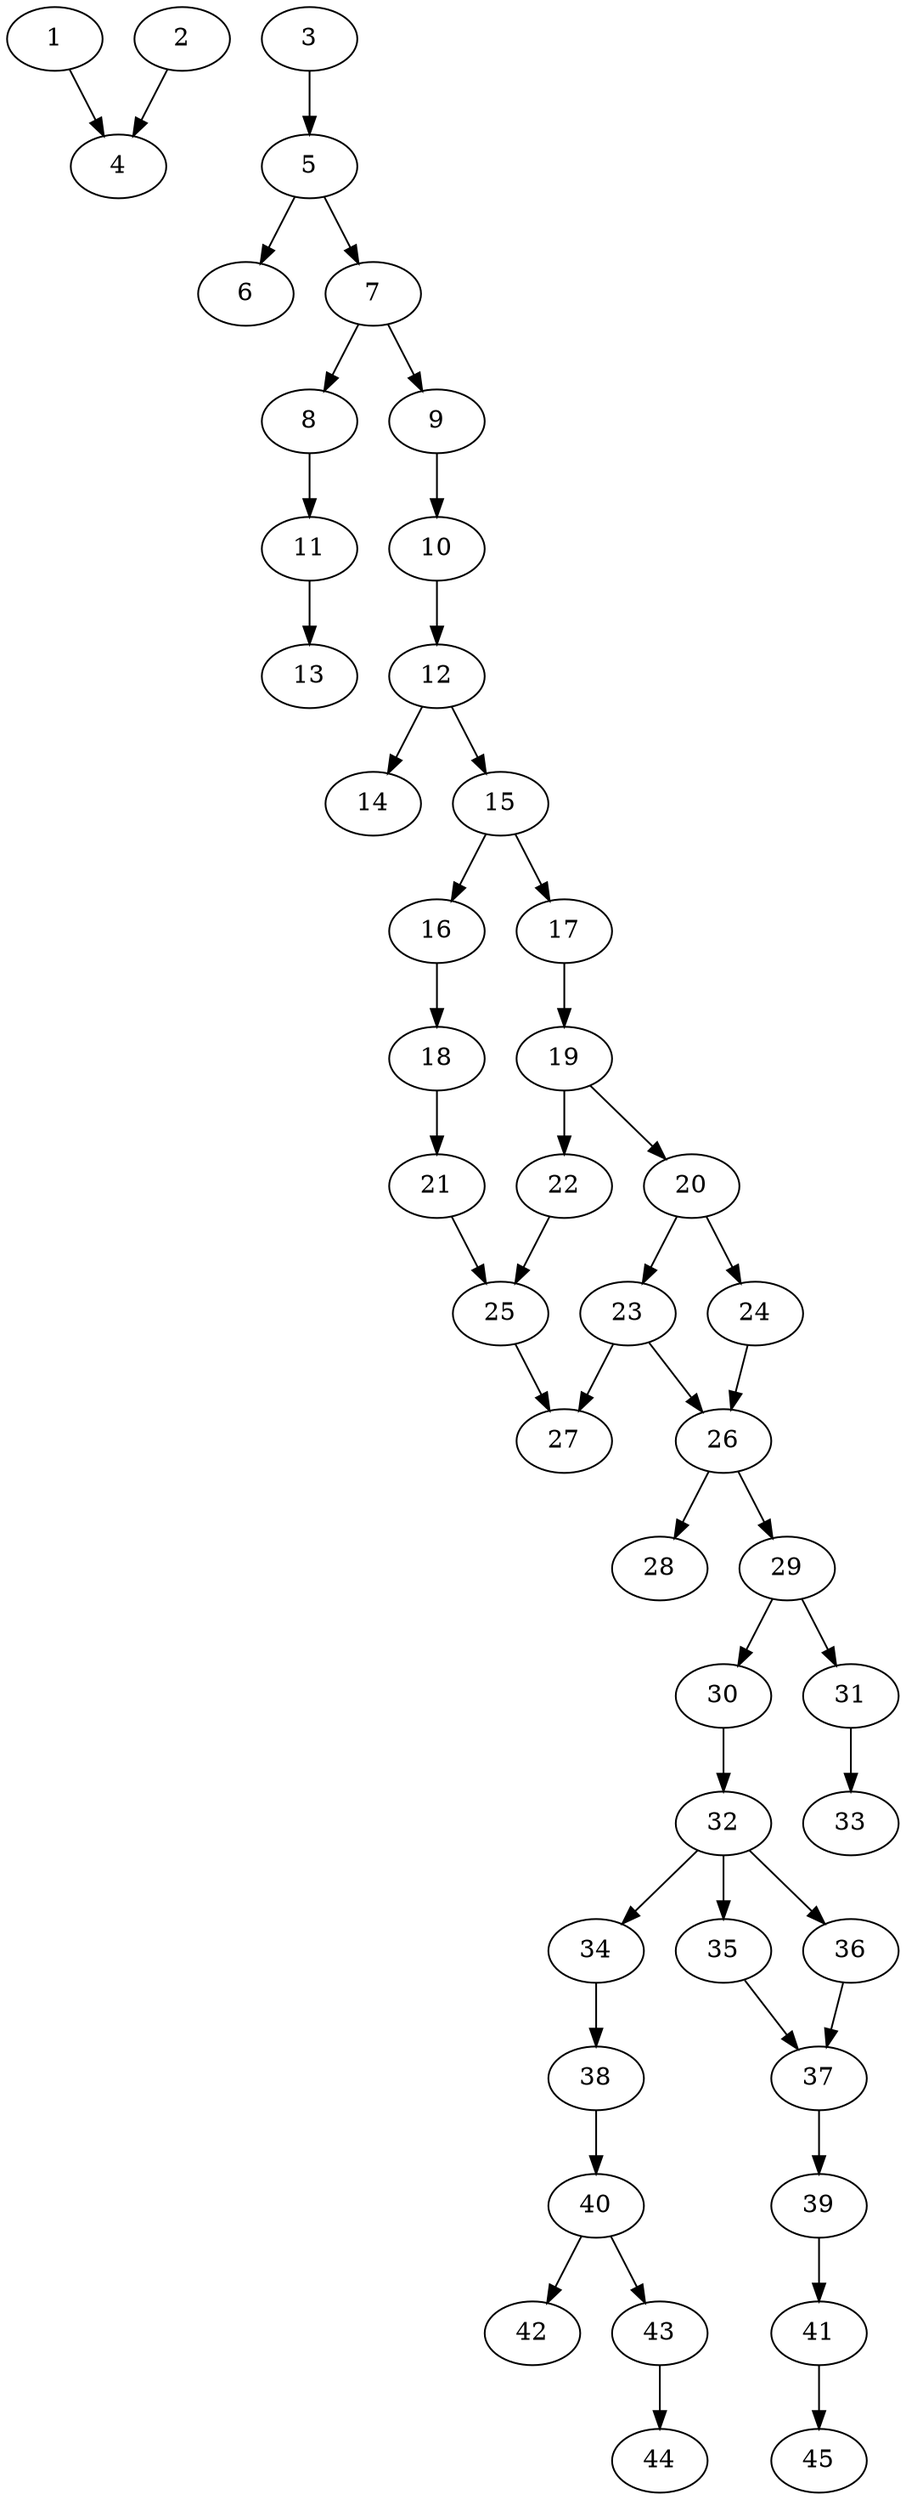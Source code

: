 // DAG automatically generated by daggen at Thu Oct  3 14:07:25 2019
// ./daggen --dot -n 45 --ccr 0.3 --fat 0.3 --regular 0.9 --density 0.5 --mindata 5242880 --maxdata 52428800 
digraph G {
  1 [size="125412693", alpha="0.02", expect_size="37623808"] 
  1 -> 4 [size ="37623808"]
  2 [size="42666667", alpha="0.11", expect_size="12800000"] 
  2 -> 4 [size ="12800000"]
  3 [size="164147200", alpha="0.19", expect_size="49244160"] 
  3 -> 5 [size ="49244160"]
  4 [size="61078187", alpha="0.15", expect_size="18323456"] 
  5 [size="98962773", alpha="0.17", expect_size="29688832"] 
  5 -> 6 [size ="29688832"]
  5 -> 7 [size ="29688832"]
  6 [size="137458347", alpha="0.18", expect_size="41237504"] 
  7 [size="169847467", alpha="0.13", expect_size="50954240"] 
  7 -> 8 [size ="50954240"]
  7 -> 9 [size ="50954240"]
  8 [size="114517333", alpha="0.14", expect_size="34355200"] 
  8 -> 11 [size ="34355200"]
  9 [size="145035947", alpha="0.08", expect_size="43510784"] 
  9 -> 10 [size ="43510784"]
  10 [size="160208213", alpha="0.05", expect_size="48062464"] 
  10 -> 12 [size ="48062464"]
  11 [size="59706027", alpha="0.02", expect_size="17911808"] 
  11 -> 13 [size ="17911808"]
  12 [size="77015040", alpha="0.10", expect_size="23104512"] 
  12 -> 14 [size ="23104512"]
  12 -> 15 [size ="23104512"]
  13 [size="161901227", alpha="0.20", expect_size="48570368"] 
  14 [size="156856320", alpha="0.16", expect_size="47056896"] 
  15 [size="118367573", alpha="0.12", expect_size="35510272"] 
  15 -> 16 [size ="35510272"]
  15 -> 17 [size ="35510272"]
  16 [size="93061120", alpha="0.11", expect_size="27918336"] 
  16 -> 18 [size ="27918336"]
  17 [size="77987840", alpha="0.16", expect_size="23396352"] 
  17 -> 19 [size ="23396352"]
  18 [size="26357760", alpha="0.10", expect_size="7907328"] 
  18 -> 21 [size ="7907328"]
  19 [size="139096747", alpha="0.07", expect_size="41729024"] 
  19 -> 20 [size ="41729024"]
  19 -> 22 [size ="41729024"]
  20 [size="41311573", alpha="0.11", expect_size="12393472"] 
  20 -> 23 [size ="12393472"]
  20 -> 24 [size ="12393472"]
  21 [size="80059733", alpha="0.09", expect_size="24017920"] 
  21 -> 25 [size ="24017920"]
  22 [size="97935360", alpha="0.09", expect_size="29380608"] 
  22 -> 25 [size ="29380608"]
  23 [size="174021973", alpha="0.09", expect_size="52206592"] 
  23 -> 26 [size ="52206592"]
  23 -> 27 [size ="52206592"]
  24 [size="173404160", alpha="0.14", expect_size="52021248"] 
  24 -> 26 [size ="52021248"]
  25 [size="139448320", alpha="0.10", expect_size="41834496"] 
  25 -> 27 [size ="41834496"]
  26 [size="75735040", alpha="0.00", expect_size="22720512"] 
  26 -> 28 [size ="22720512"]
  26 -> 29 [size ="22720512"]
  27 [size="158877013", alpha="0.11", expect_size="47663104"] 
  28 [size="126361600", alpha="0.13", expect_size="37908480"] 
  29 [size="45059413", alpha="0.12", expect_size="13517824"] 
  29 -> 30 [size ="13517824"]
  29 -> 31 [size ="13517824"]
  30 [size="98283520", alpha="0.09", expect_size="29485056"] 
  30 -> 32 [size ="29485056"]
  31 [size="25763840", alpha="0.11", expect_size="7729152"] 
  31 -> 33 [size ="7729152"]
  32 [size="92726613", alpha="0.01", expect_size="27817984"] 
  32 -> 34 [size ="27817984"]
  32 -> 35 [size ="27817984"]
  32 -> 36 [size ="27817984"]
  33 [size="167072427", alpha="0.09", expect_size="50121728"] 
  34 [size="80902827", alpha="0.15", expect_size="24270848"] 
  34 -> 38 [size ="24270848"]
  35 [size="35109547", alpha="0.13", expect_size="10532864"] 
  35 -> 37 [size ="10532864"]
  36 [size="111185920", alpha="0.02", expect_size="33355776"] 
  36 -> 37 [size ="33355776"]
  37 [size="114537813", alpha="0.18", expect_size="34361344"] 
  37 -> 39 [size ="34361344"]
  38 [size="40256853", alpha="0.15", expect_size="12077056"] 
  38 -> 40 [size ="12077056"]
  39 [size="142670507", alpha="0.07", expect_size="42801152"] 
  39 -> 41 [size ="42801152"]
  40 [size="77482667", alpha="0.03", expect_size="23244800"] 
  40 -> 42 [size ="23244800"]
  40 -> 43 [size ="23244800"]
  41 [size="144708267", alpha="0.06", expect_size="43412480"] 
  41 -> 45 [size ="43412480"]
  42 [size="72007680", alpha="0.00", expect_size="21602304"] 
  43 [size="76206080", alpha="0.14", expect_size="22861824"] 
  43 -> 44 [size ="22861824"]
  44 [size="144445440", alpha="0.08", expect_size="43333632"] 
  45 [size="101533013", alpha="0.17", expect_size="30459904"] 
}
